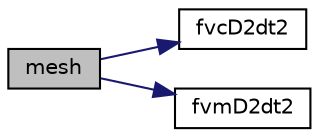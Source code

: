 digraph "mesh"
{
  bgcolor="transparent";
  edge [fontname="Helvetica",fontsize="10",labelfontname="Helvetica",labelfontsize="10"];
  node [fontname="Helvetica",fontsize="10",shape=record];
  rankdir="LR";
  Node121 [label="mesh",height=0.2,width=0.4,color="black", fillcolor="grey75", style="filled", fontcolor="black"];
  Node121 -> Node122 [color="midnightblue",fontsize="10",style="solid",fontname="Helvetica"];
  Node122 [label="fvcD2dt2",height=0.2,width=0.4,color="black",URL="$a23269.html#a1a56bf29050304ab18ab6bc9478588d4"];
  Node121 -> Node123 [color="midnightblue",fontsize="10",style="solid",fontname="Helvetica"];
  Node123 [label="fvmD2dt2",height=0.2,width=0.4,color="black",URL="$a23269.html#a08f3b7053558c61356a0380d9ccd2d04"];
}
